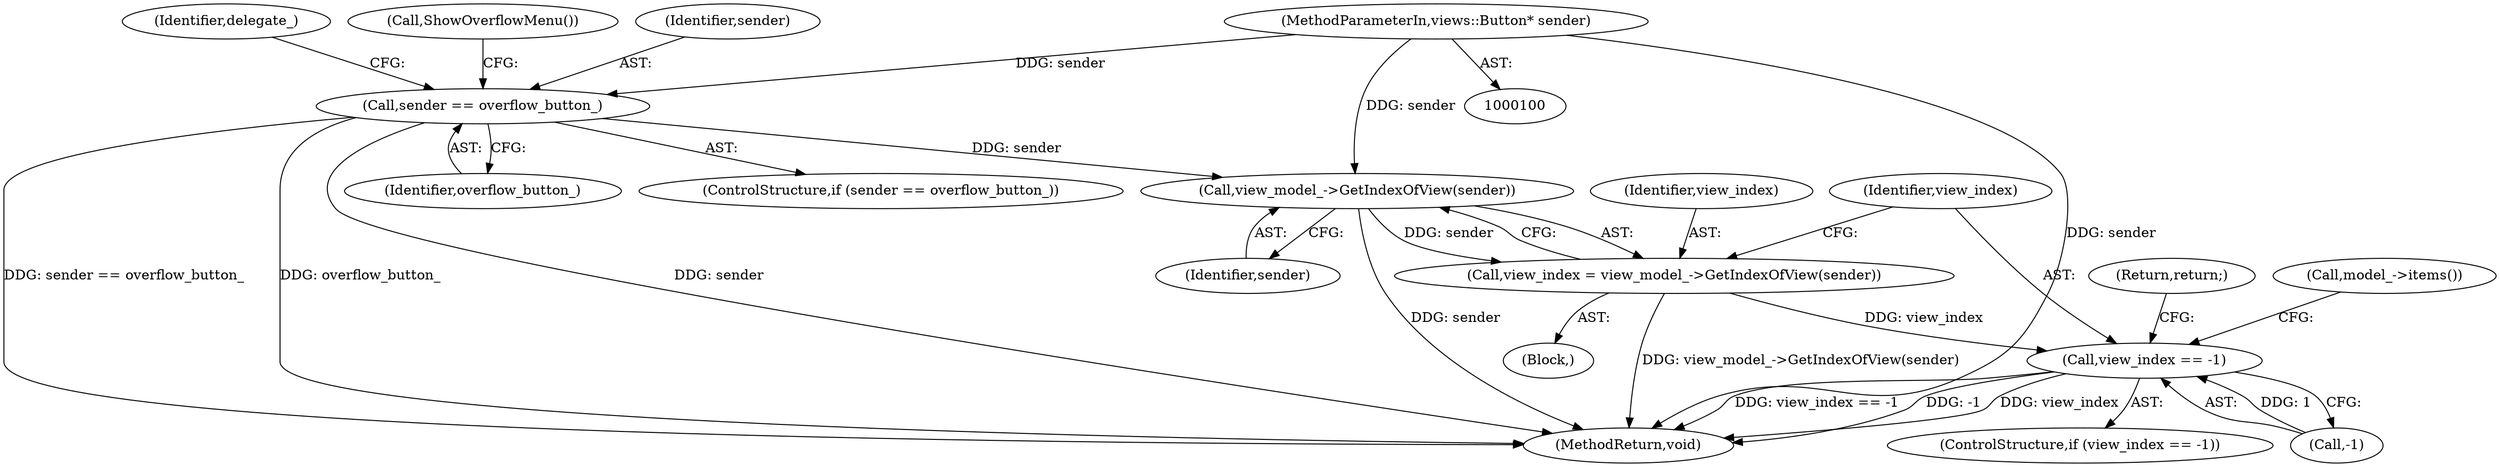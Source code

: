 digraph "1_Chrome_3475f5e448ddf5e48888f3d0563245cc46e3c98b@API" {
"1000108" [label="(Call,sender == overflow_button_)"];
"1000101" [label="(MethodParameterIn,views::Button* sender)"];
"1000119" [label="(Call,view_model_->GetIndexOfView(sender))"];
"1000117" [label="(Call,view_index = view_model_->GetIndexOfView(sender))"];
"1000122" [label="(Call,view_index == -1)"];
"1000124" [label="(Call,-1)"];
"1000110" [label="(Identifier,overflow_button_)"];
"1000156" [label="(MethodReturn,void)"];
"1000107" [label="(ControlStructure,if (sender == overflow_button_))"];
"1000103" [label="(Block,)"];
"1000111" [label="(Call,ShowOverflowMenu())"];
"1000118" [label="(Identifier,view_index)"];
"1000117" [label="(Call,view_index = view_model_->GetIndexOfView(sender))"];
"1000130" [label="(Call,model_->items())"];
"1000109" [label="(Identifier,sender)"];
"1000108" [label="(Call,sender == overflow_button_)"];
"1000119" [label="(Call,view_model_->GetIndexOfView(sender))"];
"1000120" [label="(Identifier,sender)"];
"1000121" [label="(ControlStructure,if (view_index == -1))"];
"1000123" [label="(Identifier,view_index)"];
"1000122" [label="(Call,view_index == -1)"];
"1000126" [label="(Return,return;)"];
"1000101" [label="(MethodParameterIn,views::Button* sender)"];
"1000114" [label="(Identifier,delegate_)"];
"1000108" -> "1000107"  [label="AST: "];
"1000108" -> "1000110"  [label="CFG: "];
"1000109" -> "1000108"  [label="AST: "];
"1000110" -> "1000108"  [label="AST: "];
"1000111" -> "1000108"  [label="CFG: "];
"1000114" -> "1000108"  [label="CFG: "];
"1000108" -> "1000156"  [label="DDG: sender == overflow_button_"];
"1000108" -> "1000156"  [label="DDG: sender"];
"1000108" -> "1000156"  [label="DDG: overflow_button_"];
"1000101" -> "1000108"  [label="DDG: sender"];
"1000108" -> "1000119"  [label="DDG: sender"];
"1000101" -> "1000100"  [label="AST: "];
"1000101" -> "1000156"  [label="DDG: sender"];
"1000101" -> "1000119"  [label="DDG: sender"];
"1000119" -> "1000117"  [label="AST: "];
"1000119" -> "1000120"  [label="CFG: "];
"1000120" -> "1000119"  [label="AST: "];
"1000117" -> "1000119"  [label="CFG: "];
"1000119" -> "1000156"  [label="DDG: sender"];
"1000119" -> "1000117"  [label="DDG: sender"];
"1000117" -> "1000103"  [label="AST: "];
"1000118" -> "1000117"  [label="AST: "];
"1000123" -> "1000117"  [label="CFG: "];
"1000117" -> "1000156"  [label="DDG: view_model_->GetIndexOfView(sender)"];
"1000117" -> "1000122"  [label="DDG: view_index"];
"1000122" -> "1000121"  [label="AST: "];
"1000122" -> "1000124"  [label="CFG: "];
"1000123" -> "1000122"  [label="AST: "];
"1000124" -> "1000122"  [label="AST: "];
"1000126" -> "1000122"  [label="CFG: "];
"1000130" -> "1000122"  [label="CFG: "];
"1000122" -> "1000156"  [label="DDG: -1"];
"1000122" -> "1000156"  [label="DDG: view_index"];
"1000122" -> "1000156"  [label="DDG: view_index == -1"];
"1000124" -> "1000122"  [label="DDG: 1"];
}
